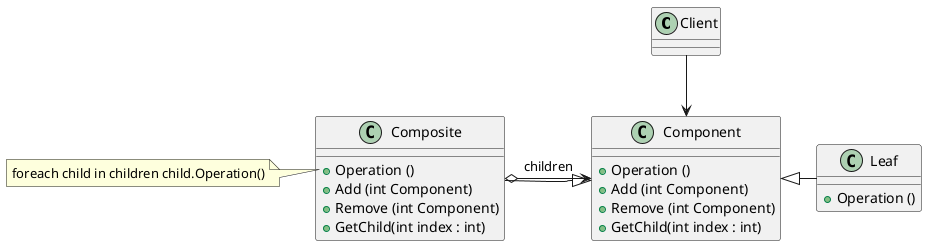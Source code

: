 @startuml
'https://plantuml.com/class-diagram

class Client {}

class Component {
    + Operation ()
    + Add (int Component)
    + Remove (int Component)
    + GetChild(int index : int)
}

class Leaf {
     + Operation ()
}

class Composite {
    + Operation ()
    + Add (int Component)
    + Remove (int Component)
    + GetChild(int index : int)
}
note left of Composite::"Operation"
  foreach child in children child.Operation()
end note

Component <|-right- Leaf
Component <|-left- Composite
Component <--o Composite : children
Client --> Component




@enduml
